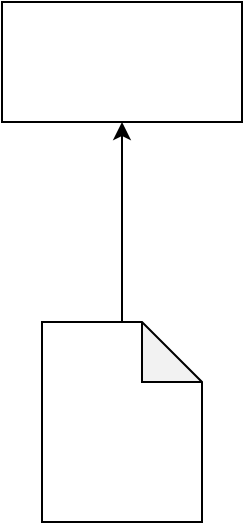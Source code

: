 <mxfile version="16.6.4" type="github"><diagram id="K1dhEoxVn1sGXy9VgV3O" name="Page-1"><mxGraphModel dx="2105" dy="585" grid="1" gridSize="10" guides="1" tooltips="1" connect="1" arrows="1" fold="1" page="1" pageScale="1" pageWidth="827" pageHeight="1169" math="0" shadow="0"><root><mxCell id="0"/><mxCell id="1" parent="0"/><mxCell id="PdRr6c5Dqb_haTptI7gd-2" value="" style="edgeStyle=orthogonalEdgeStyle;rounded=0;orthogonalLoop=1;jettySize=auto;html=1;" edge="1" parent="1" source="0NbfPlZ_h57QcZGGqAbs-1" target="PdRr6c5Dqb_haTptI7gd-1"><mxGeometry relative="1" as="geometry"/></mxCell><mxCell id="0NbfPlZ_h57QcZGGqAbs-1" value="" style="shape=note;whiteSpace=wrap;html=1;backgroundOutline=1;darkOpacity=0.05;" parent="1" vertex="1"><mxGeometry x="-600" y="300" width="80" height="100" as="geometry"/></mxCell><mxCell id="PdRr6c5Dqb_haTptI7gd-1" value="" style="whiteSpace=wrap;html=1;" vertex="1" parent="1"><mxGeometry x="-620" y="140" width="120" height="60" as="geometry"/></mxCell></root></mxGraphModel></diagram></mxfile>
